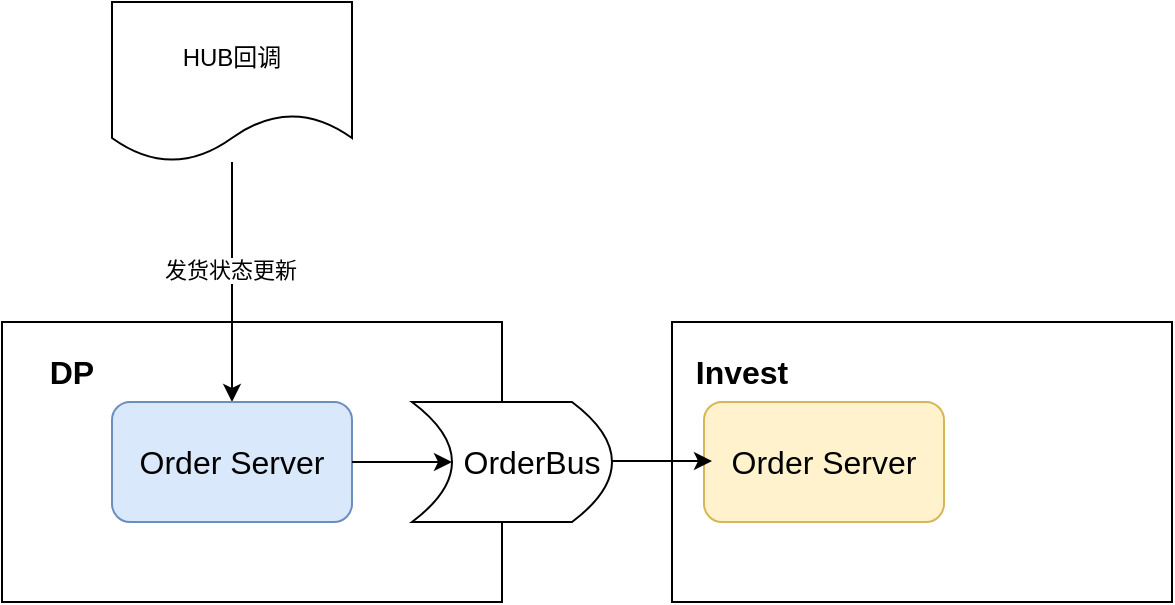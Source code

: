 <mxfile version="15.5.4" type="github">
  <diagram id="8wXbEfw8VlFpU_Lr8M7E" name="Page-1">
    <mxGraphModel dx="1298" dy="716" grid="1" gridSize="10" guides="1" tooltips="1" connect="1" arrows="1" fold="1" page="1" pageScale="1" pageWidth="827" pageHeight="1169" math="0" shadow="0">
      <root>
        <mxCell id="0" />
        <mxCell id="1" parent="0" />
        <mxCell id="nv0iDH9mKceCa3a_2c9S-1" value="" style="rounded=0;whiteSpace=wrap;html=1;" vertex="1" parent="1">
          <mxGeometry x="35" y="210" width="250" height="140" as="geometry" />
        </mxCell>
        <mxCell id="nv0iDH9mKceCa3a_2c9S-2" value="HUB回调" style="shape=document;whiteSpace=wrap;html=1;boundedLbl=1;" vertex="1" parent="1">
          <mxGeometry x="90" y="50" width="120" height="80" as="geometry" />
        </mxCell>
        <mxCell id="nv0iDH9mKceCa3a_2c9S-3" value="" style="endArrow=classic;html=1;rounded=0;entryX=0.5;entryY=0;entryDx=0;entryDy=0;" edge="1" parent="1" source="nv0iDH9mKceCa3a_2c9S-2" target="nv0iDH9mKceCa3a_2c9S-7">
          <mxGeometry width="50" height="50" relative="1" as="geometry">
            <mxPoint x="150" y="190" as="sourcePoint" />
            <mxPoint x="200" y="140" as="targetPoint" />
          </mxGeometry>
        </mxCell>
        <mxCell id="nv0iDH9mKceCa3a_2c9S-4" value="发货状态更新" style="edgeLabel;html=1;align=center;verticalAlign=middle;resizable=0;points=[];" vertex="1" connectable="0" parent="nv0iDH9mKceCa3a_2c9S-3">
          <mxGeometry x="-0.1" y="-1" relative="1" as="geometry">
            <mxPoint as="offset" />
          </mxGeometry>
        </mxCell>
        <mxCell id="nv0iDH9mKceCa3a_2c9S-5" value="&lt;b&gt;&lt;font style=&quot;font-size: 16px&quot;&gt;DP&lt;/font&gt;&lt;/b&gt;" style="text;html=1;strokeColor=none;fillColor=none;align=center;verticalAlign=middle;whiteSpace=wrap;rounded=0;" vertex="1" parent="1">
          <mxGeometry x="40" y="220" width="60" height="30" as="geometry" />
        </mxCell>
        <mxCell id="nv0iDH9mKceCa3a_2c9S-6" value="" style="shape=dataStorage;whiteSpace=wrap;html=1;fixedSize=1;fontSize=16;rotation=-180;" vertex="1" parent="1">
          <mxGeometry x="240" y="250" width="100" height="60" as="geometry" />
        </mxCell>
        <mxCell id="nv0iDH9mKceCa3a_2c9S-7" value="Order Server" style="rounded=1;whiteSpace=wrap;html=1;fontSize=16;fillColor=#dae8fc;strokeColor=#6c8ebf;" vertex="1" parent="1">
          <mxGeometry x="90" y="250" width="120" height="60" as="geometry" />
        </mxCell>
        <mxCell id="nv0iDH9mKceCa3a_2c9S-8" value="OrderBus" style="text;html=1;strokeColor=none;fillColor=none;align=center;verticalAlign=middle;whiteSpace=wrap;rounded=0;fontSize=16;" vertex="1" parent="1">
          <mxGeometry x="270" y="265" width="60" height="30" as="geometry" />
        </mxCell>
        <mxCell id="nv0iDH9mKceCa3a_2c9S-10" value="" style="endArrow=classic;html=1;rounded=0;fontSize=16;exitX=1;exitY=0.5;exitDx=0;exitDy=0;" edge="1" parent="1" source="nv0iDH9mKceCa3a_2c9S-7">
          <mxGeometry width="50" height="50" relative="1" as="geometry">
            <mxPoint x="200" y="420" as="sourcePoint" />
            <mxPoint x="260" y="280" as="targetPoint" />
          </mxGeometry>
        </mxCell>
        <mxCell id="nv0iDH9mKceCa3a_2c9S-11" value="" style="rounded=0;whiteSpace=wrap;html=1;" vertex="1" parent="1">
          <mxGeometry x="370" y="210" width="250" height="140" as="geometry" />
        </mxCell>
        <mxCell id="nv0iDH9mKceCa3a_2c9S-12" value="&lt;b&gt;&lt;font style=&quot;font-size: 16px&quot;&gt;Invest&lt;/font&gt;&lt;/b&gt;" style="text;html=1;strokeColor=none;fillColor=none;align=center;verticalAlign=middle;whiteSpace=wrap;rounded=0;" vertex="1" parent="1">
          <mxGeometry x="375" y="220" width="60" height="30" as="geometry" />
        </mxCell>
        <mxCell id="nv0iDH9mKceCa3a_2c9S-13" value="Order Server" style="rounded=1;whiteSpace=wrap;html=1;fontSize=16;fillColor=#fff2cc;strokeColor=#d6b656;" vertex="1" parent="1">
          <mxGeometry x="386" y="250" width="120" height="60" as="geometry" />
        </mxCell>
        <mxCell id="nv0iDH9mKceCa3a_2c9S-14" value="" style="endArrow=classic;html=1;rounded=0;fontSize=16;exitX=1;exitY=0.5;exitDx=0;exitDy=0;" edge="1" parent="1">
          <mxGeometry width="50" height="50" relative="1" as="geometry">
            <mxPoint x="340" y="279.5" as="sourcePoint" />
            <mxPoint x="390" y="279.5" as="targetPoint" />
          </mxGeometry>
        </mxCell>
      </root>
    </mxGraphModel>
  </diagram>
</mxfile>
